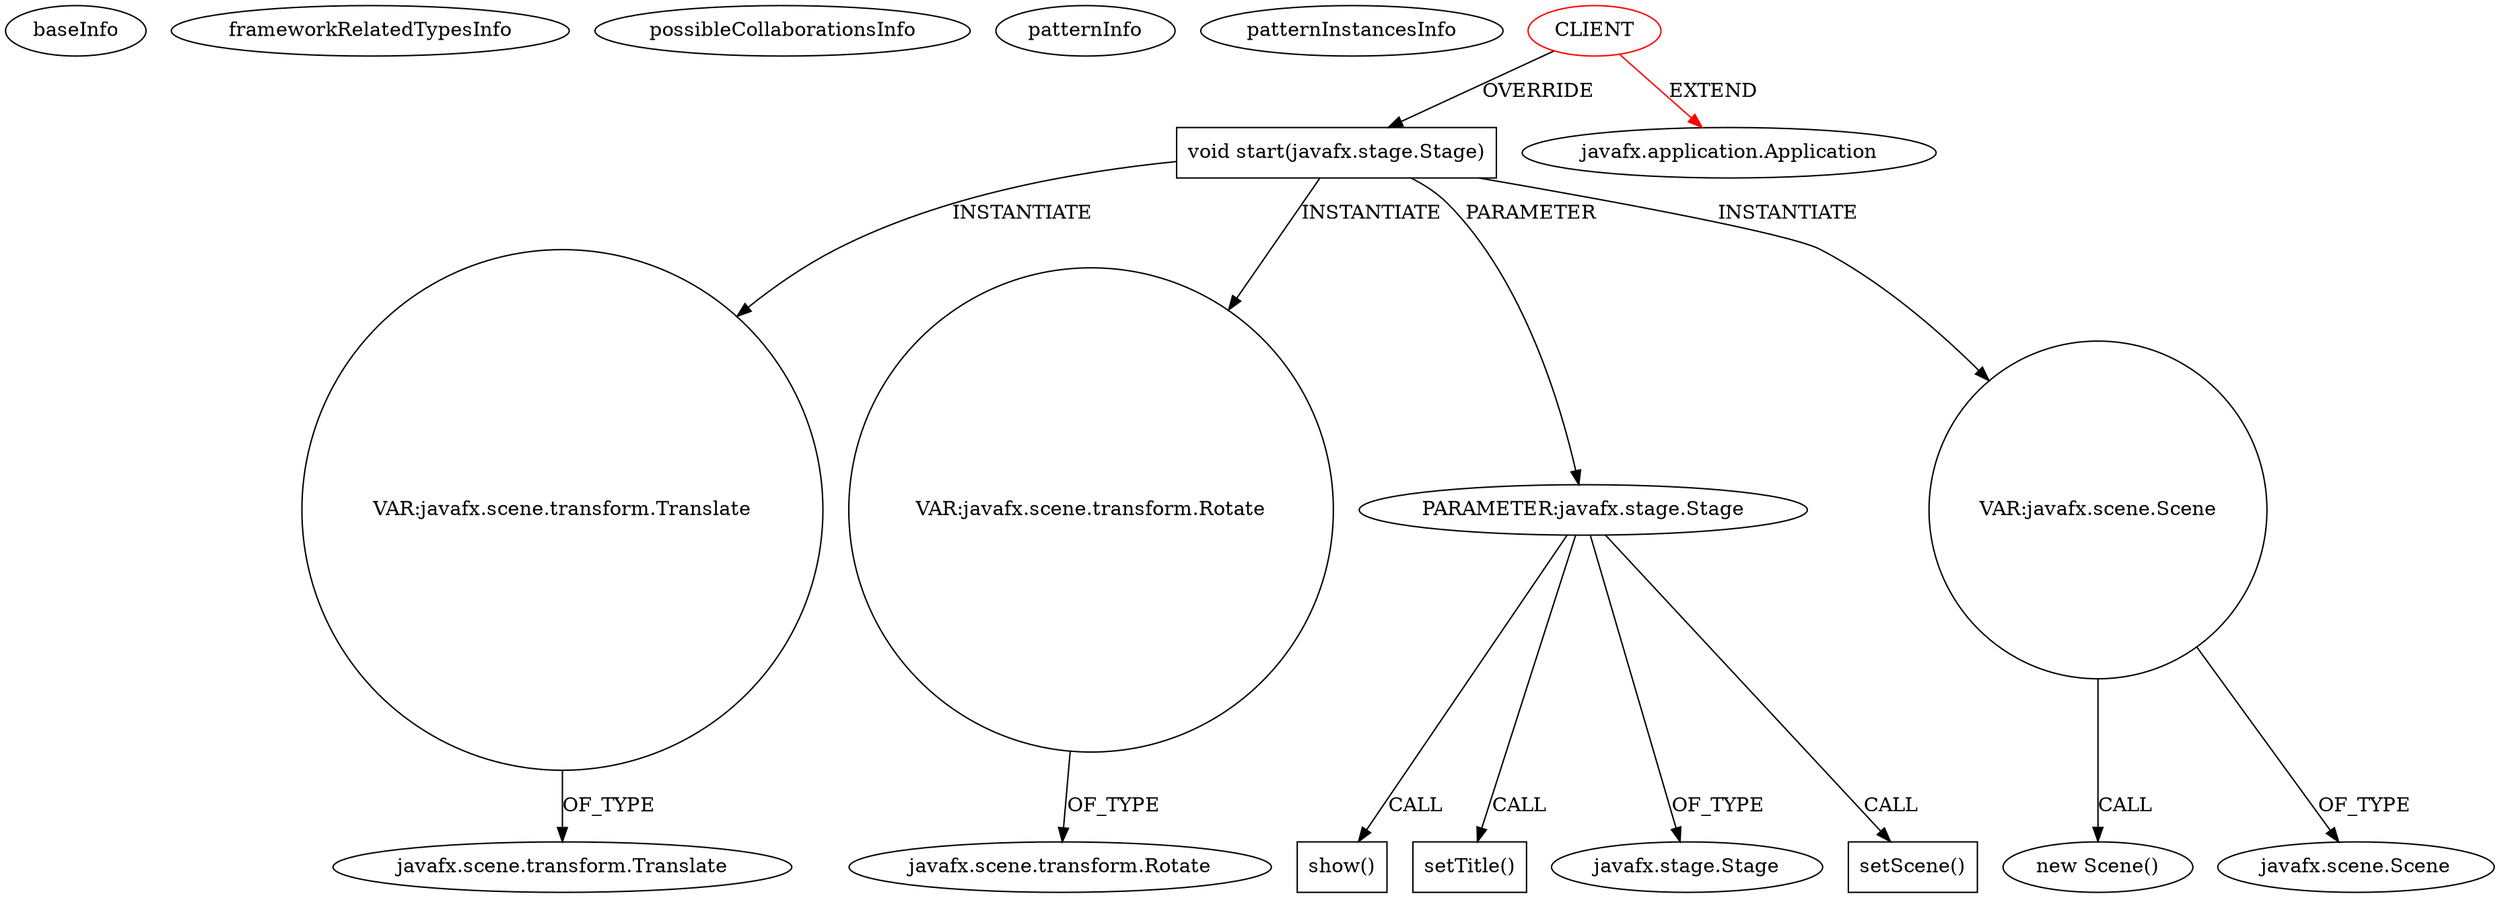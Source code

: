 digraph {
baseInfo[graphId=4114,category="pattern",isAnonymous=false,possibleRelation=false]
frameworkRelatedTypesInfo[0="javafx.application.Application"]
possibleCollaborationsInfo[]
patternInfo[frequency=2.0,patternRootClient=0]
patternInstancesInfo[0="jperedadnr-RiggedHand~/jperedadnr-RiggedHand/RiggedHand-master/src/riggedhand/RiggedHand.java~RiggedHand~3396",1="guigarage-mastering-javafx-controls~/guigarage-mastering-javafx-controls/mastering-javafx-controls-master/src/main/java/com/guigarage/chapter4/TransformDemo.java~TransformDemo~2857"]
15[label="javafx.scene.transform.Translate",vertexType="FRAMEWORK_CLASS_TYPE",isFrameworkType=false]
14[label="VAR:javafx.scene.transform.Translate",vertexType="VARIABLE_EXPRESION",isFrameworkType=false,shape=circle]
4[label="void start(javafx.stage.Stage)",vertexType="OVERRIDING_METHOD_DECLARATION",isFrameworkType=false,shape=box]
11[label="VAR:javafx.scene.transform.Rotate",vertexType="VARIABLE_EXPRESION",isFrameworkType=false,shape=circle]
0[label="CLIENT",vertexType="ROOT_CLIENT_CLASS_DECLARATION",isFrameworkType=false,color=red]
5[label="PARAMETER:javafx.stage.Stage",vertexType="PARAMETER_DECLARATION",isFrameworkType=false]
66[label="show()",vertexType="INSIDE_CALL",isFrameworkType=false,shape=box]
12[label="javafx.scene.transform.Rotate",vertexType="FRAMEWORK_CLASS_TYPE",isFrameworkType=false]
59[label="setTitle()",vertexType="INSIDE_CALL",isFrameworkType=false,shape=box]
6[label="javafx.stage.Stage",vertexType="FRAMEWORK_CLASS_TYPE",isFrameworkType=false]
1[label="javafx.application.Application",vertexType="FRAMEWORK_CLASS_TYPE",isFrameworkType=false]
54[label="VAR:javafx.scene.Scene",vertexType="VARIABLE_EXPRESION",isFrameworkType=false,shape=circle]
53[label="new Scene()",vertexType="CONSTRUCTOR_CALL",isFrameworkType=false]
57[label="setScene()",vertexType="INSIDE_CALL",isFrameworkType=false,shape=box]
55[label="javafx.scene.Scene",vertexType="FRAMEWORK_CLASS_TYPE",isFrameworkType=false]
0->1[label="EXTEND",color=red]
14->15[label="OF_TYPE"]
54->55[label="OF_TYPE"]
0->4[label="OVERRIDE"]
5->59[label="CALL"]
4->5[label="PARAMETER"]
5->57[label="CALL"]
4->14[label="INSTANTIATE"]
54->53[label="CALL"]
11->12[label="OF_TYPE"]
4->11[label="INSTANTIATE"]
5->66[label="CALL"]
4->54[label="INSTANTIATE"]
5->6[label="OF_TYPE"]
}
